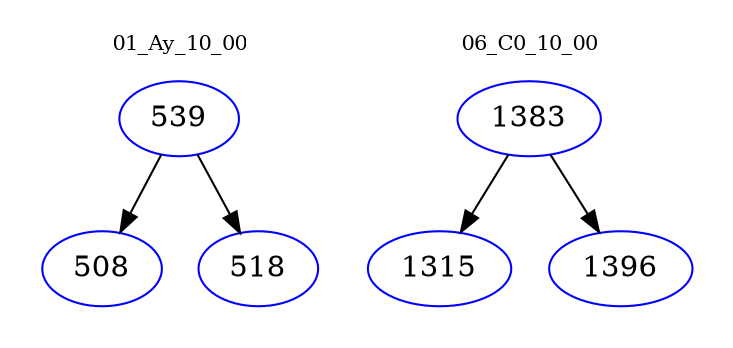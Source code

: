 digraph{
subgraph cluster_0 {
color = white
label = "01_Ay_10_00";
fontsize=10;
T0_539 [label="539", color="blue"]
T0_539 -> T0_508 [color="black"]
T0_508 [label="508", color="blue"]
T0_539 -> T0_518 [color="black"]
T0_518 [label="518", color="blue"]
}
subgraph cluster_1 {
color = white
label = "06_C0_10_00";
fontsize=10;
T1_1383 [label="1383", color="blue"]
T1_1383 -> T1_1315 [color="black"]
T1_1315 [label="1315", color="blue"]
T1_1383 -> T1_1396 [color="black"]
T1_1396 [label="1396", color="blue"]
}
}

